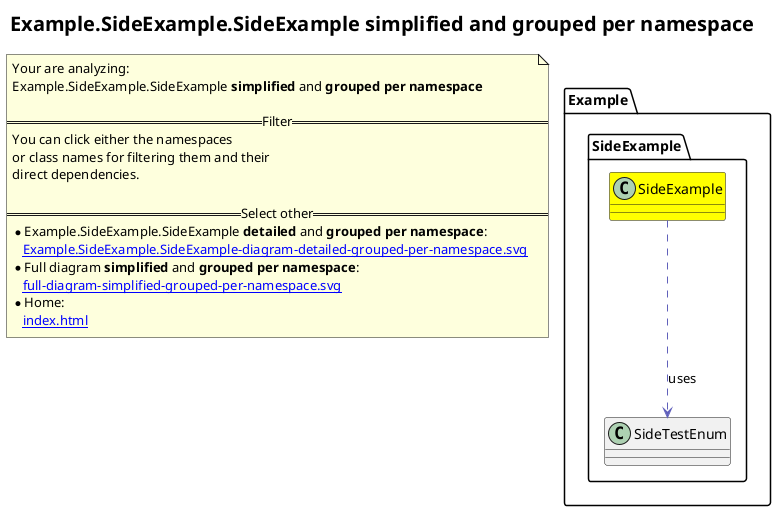 @startuml
title <size:20>Example.SideExample.SideExample **simplified** and **grouped per namespace**</size>
note "Your are analyzing:\nExample.SideExample.SideExample **simplified** and **grouped per namespace**\n\n==Filter==\nYou can click either the namespaces \nor class names for filtering them and their\ndirect dependencies.\n\n==Select other==\n* Example.SideExample.SideExample **detailed** and **grouped per namespace**:\n   [[Example.SideExample.SideExample-diagram-detailed-grouped-per-namespace.svg]]\n* Full diagram **simplified** and **grouped per namespace**:\n   [[full-diagram-simplified-grouped-per-namespace.svg]]\n* Home:\n   [[index.html]]" as FloatingNote
namespace Example [[Example-diagram-simplified-grouped-per-namespace.svg]] {
namespace Example.SideExample [[Example.SideExample-diagram-simplified-grouped-per-namespace.svg]] {
  class Example.SideExample.SideExample [[Example.SideExample.SideExample-diagram-simplified-grouped-per-namespace.svg]] #yellow {
  }
  class Example.SideExample.SideTestEnum [[Example.SideExample.SideTestEnum-diagram-simplified-grouped-per-namespace.svg]]  {
  }
'Compared namespace Example.SideExample [[Example.SideExample-diagram-simplified-grouped-per-namespace.svg]] { with last element of   }
' Closing all previous_sub_namespace_list namespace None because file analysis is finished.
' Closing namespace SideExample
}
' Closing namespace Example
}
 ' *************************************** 
 ' *************************************** 
 ' *************************************** 
' Class relations extracted from namespace:
' Example.SideExample
Example.SideExample.SideExample .[#6060BB].> Example.SideExample.SideTestEnum  : uses 
@enduml
